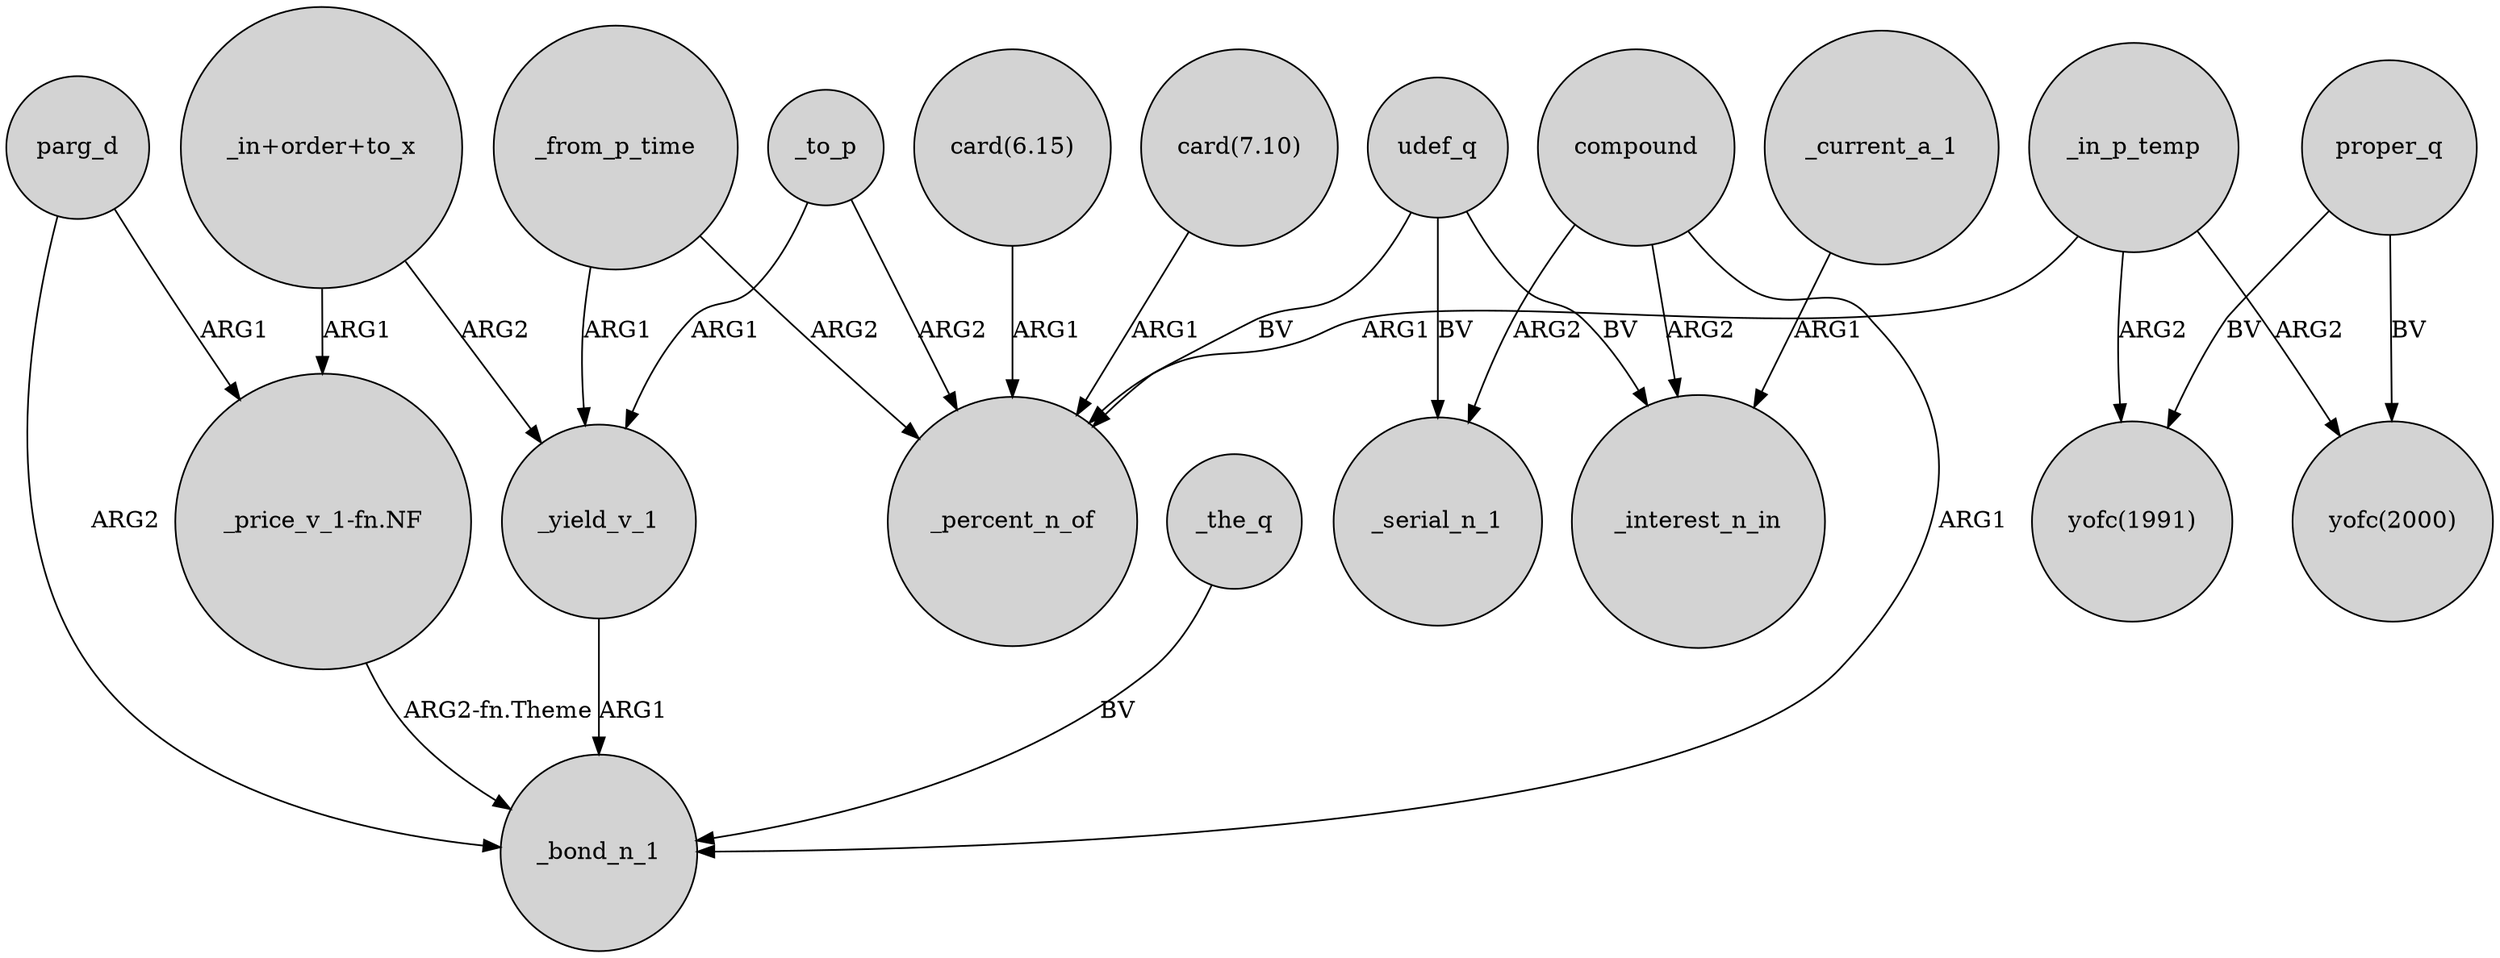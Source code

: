 digraph {
	node [shape=circle style=filled]
	parg_d -> _bond_n_1 [label=ARG2]
	proper_q -> "yofc(1991)" [label=BV]
	compound -> _serial_n_1 [label=ARG2]
	compound -> _bond_n_1 [label=ARG1]
	_in_p_temp -> _percent_n_of [label=ARG1]
	udef_q -> _interest_n_in [label=BV]
	udef_q -> _serial_n_1 [label=BV]
	_yield_v_1 -> _bond_n_1 [label=ARG1]
	compound -> _interest_n_in [label=ARG2]
	proper_q -> "yofc(2000)" [label=BV]
	"_price_v_1-fn.NF" -> _bond_n_1 [label="ARG2-fn.Theme"]
	"card(7.10)" -> _percent_n_of [label=ARG1]
	_from_p_time -> _yield_v_1 [label=ARG1]
	"_in+order+to_x" -> "_price_v_1-fn.NF" [label=ARG1]
	"_in+order+to_x" -> _yield_v_1 [label=ARG2]
	_the_q -> _bond_n_1 [label=BV]
	_from_p_time -> _percent_n_of [label=ARG2]
	"card(6.15)" -> _percent_n_of [label=ARG1]
	_to_p -> _yield_v_1 [label=ARG1]
	parg_d -> "_price_v_1-fn.NF" [label=ARG1]
	_to_p -> _percent_n_of [label=ARG2]
	udef_q -> _percent_n_of [label=BV]
	_in_p_temp -> "yofc(1991)" [label=ARG2]
	_in_p_temp -> "yofc(2000)" [label=ARG2]
	_current_a_1 -> _interest_n_in [label=ARG1]
}
